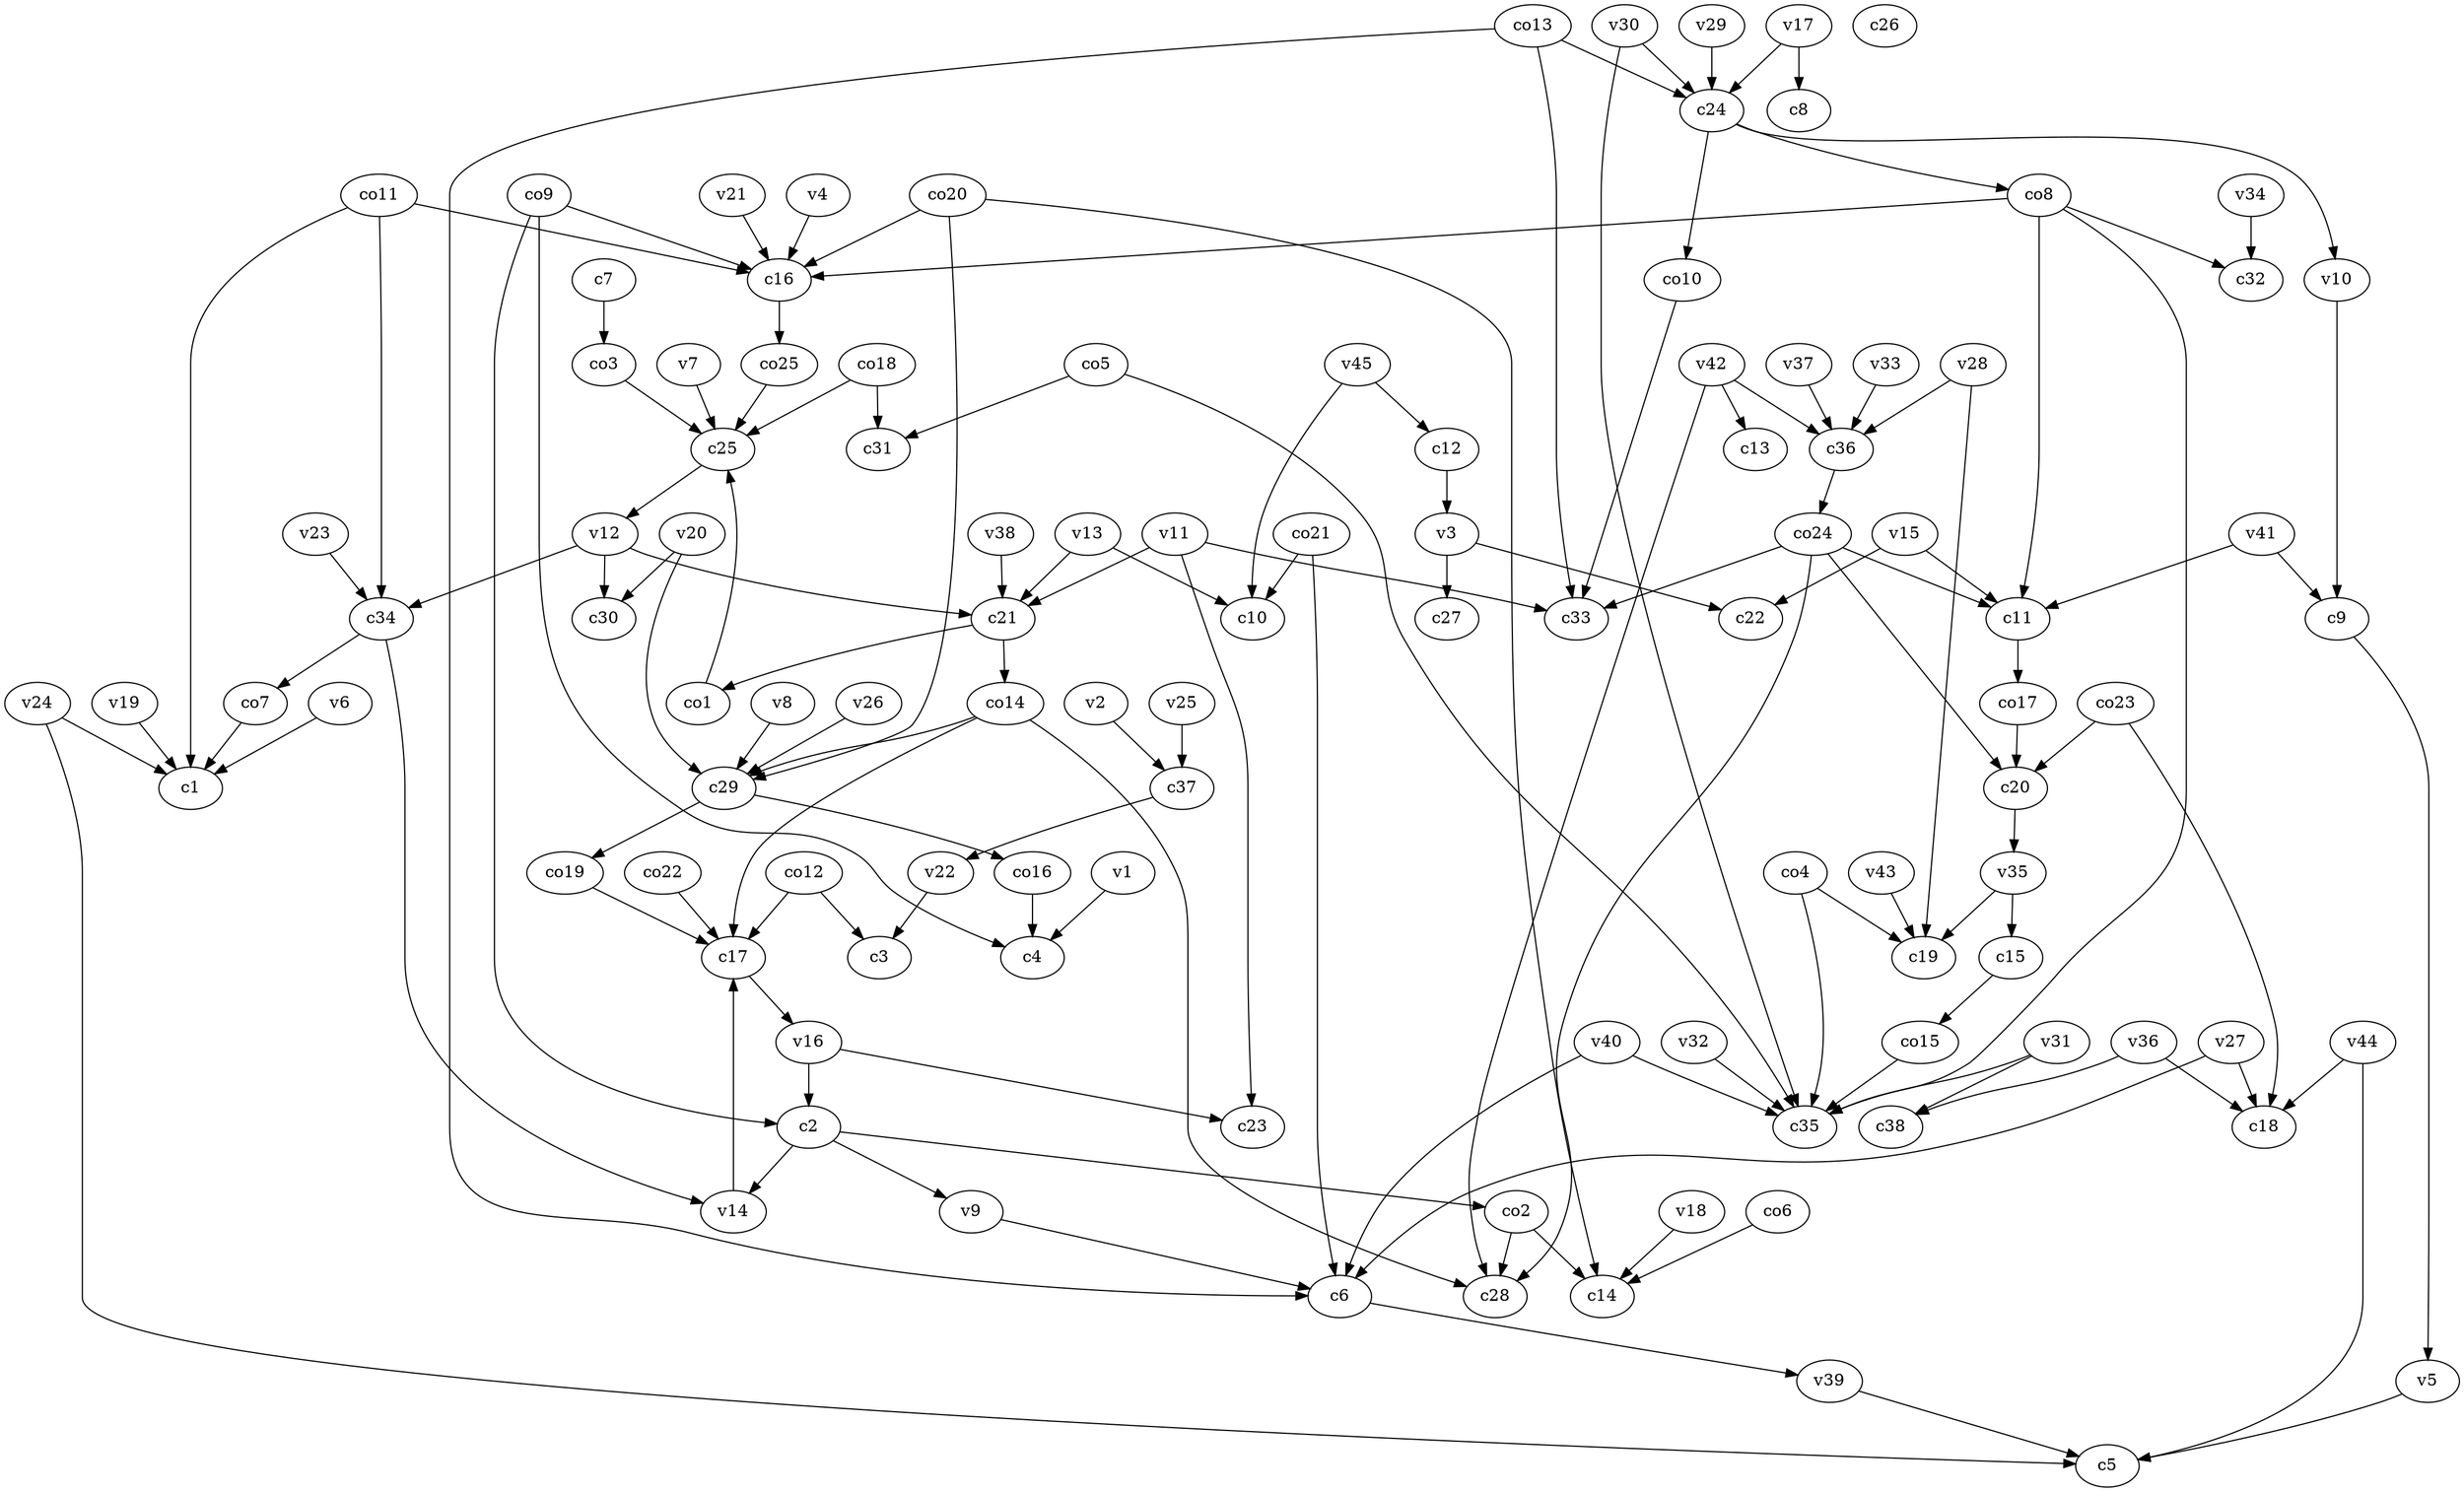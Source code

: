 strict digraph  {
c1;
c2;
c3;
c4;
c5;
c6;
c7;
c8;
c9;
c10;
c11;
c12;
c13;
c14;
c15;
c16;
c17;
c18;
c19;
c20;
c21;
c22;
c23;
c24;
c25;
c26;
c27;
c28;
c29;
c30;
c31;
c32;
c33;
c34;
c35;
c36;
c37;
c38;
v1;
v2;
v3;
v4;
v5;
v6;
v7;
v8;
v9;
v10;
v11;
v12;
v13;
v14;
v15;
v16;
v17;
v18;
v19;
v20;
v21;
v22;
v23;
v24;
v25;
v26;
v27;
v28;
v29;
v30;
v31;
v32;
v33;
v34;
v35;
v36;
v37;
v38;
v39;
v40;
v41;
v42;
v43;
v44;
v45;
co1;
co2;
co3;
co4;
co5;
co6;
co7;
co8;
co9;
co10;
co11;
co12;
co13;
co14;
co15;
co16;
co17;
co18;
co19;
co20;
co21;
co22;
co23;
co24;
co25;
c2 -> v14  [weight=1];
c2 -> v9  [weight=1];
c2 -> co2  [weight=1];
c6 -> v39  [weight=1];
c7 -> co3  [weight=1];
c9 -> v5  [weight=1];
c11 -> co17  [weight=1];
c12 -> v3  [weight=1];
c15 -> co15  [weight=1];
c16 -> co25  [weight=1];
c17 -> v16  [weight=1];
c20 -> v35  [weight=1];
c21 -> co1  [weight=1];
c21 -> co14  [weight=1];
c24 -> co8  [weight=1];
c24 -> v10  [weight=1];
c24 -> co10  [weight=1];
c25 -> v12  [weight=1];
c29 -> co19  [weight=1];
c29 -> co16  [weight=1];
c34 -> v14  [weight=1];
c34 -> co7  [weight=1];
c36 -> co24  [weight=1];
c37 -> v22  [weight=1];
v1 -> c4  [weight=1];
v2 -> c37  [weight=1];
v3 -> c22  [weight=1];
v3 -> c27  [weight=1];
v4 -> c16  [weight=1];
v5 -> c5  [weight=1];
v6 -> c1  [weight=1];
v7 -> c25  [weight=1];
v8 -> c29  [weight=1];
v9 -> c6  [weight=1];
v10 -> c9  [weight=1];
v11 -> c23  [weight=1];
v11 -> c21  [weight=1];
v11 -> c33  [weight=1];
v12 -> c34  [weight=1];
v12 -> c21  [weight=1];
v12 -> c30  [weight=1];
v13 -> c21  [weight=1];
v13 -> c10  [weight=1];
v14 -> c17  [weight=1];
v15 -> c22  [weight=1];
v15 -> c11  [weight=1];
v16 -> c2  [weight=1];
v16 -> c23  [weight=1];
v17 -> c24  [weight=1];
v17 -> c8  [weight=1];
v18 -> c14  [weight=1];
v19 -> c1  [weight=1];
v20 -> c29  [weight=1];
v20 -> c30  [weight=1];
v21 -> c16  [weight=1];
v22 -> c3  [weight=1];
v23 -> c34  [weight=1];
v24 -> c5  [weight=1];
v24 -> c1  [weight=1];
v25 -> c37  [weight=1];
v26 -> c29  [weight=1];
v27 -> c18  [weight=1];
v27 -> c6  [weight=1];
v28 -> c19  [weight=1];
v28 -> c36  [weight=1];
v29 -> c24  [weight=1];
v30 -> c35  [weight=1];
v30 -> c24  [weight=1];
v31 -> c38  [weight=1];
v31 -> c35  [weight=1];
v32 -> c35  [weight=1];
v33 -> c36  [weight=1];
v34 -> c32  [weight=1];
v35 -> c19  [weight=1];
v35 -> c15  [weight=1];
v36 -> c18  [weight=1];
v36 -> c38  [weight=1];
v37 -> c36  [weight=1];
v38 -> c21  [weight=1];
v39 -> c5  [weight=1];
v40 -> c6  [weight=1];
v40 -> c35  [weight=1];
v41 -> c9  [weight=1];
v41 -> c11  [weight=1];
v42 -> c13  [weight=1];
v42 -> c36  [weight=1];
v42 -> c28  [weight=1];
v43 -> c19  [weight=1];
v44 -> c18  [weight=1];
v44 -> c5  [weight=1];
v45 -> c12  [weight=1];
v45 -> c10  [weight=1];
co1 -> c25  [weight=1];
co2 -> c14  [weight=1];
co2 -> c28  [weight=1];
co3 -> c25  [weight=1];
co4 -> c19  [weight=1];
co4 -> c35  [weight=1];
co5 -> c31  [weight=1];
co5 -> c35  [weight=1];
co6 -> c14  [weight=1];
co7 -> c1  [weight=1];
co8 -> c16  [weight=1];
co8 -> c11  [weight=1];
co8 -> c35  [weight=1];
co8 -> c32  [weight=1];
co9 -> c16  [weight=1];
co9 -> c2  [weight=1];
co9 -> c4  [weight=1];
co10 -> c33  [weight=1];
co11 -> c34  [weight=1];
co11 -> c16  [weight=1];
co11 -> c1  [weight=1];
co12 -> c17  [weight=1];
co12 -> c3  [weight=1];
co13 -> c24  [weight=1];
co13 -> c6  [weight=1];
co13 -> c33  [weight=1];
co14 -> c29  [weight=1];
co14 -> c28  [weight=1];
co14 -> c17  [weight=1];
co15 -> c35  [weight=1];
co16 -> c4  [weight=1];
co17 -> c20  [weight=1];
co18 -> c31  [weight=1];
co18 -> c25  [weight=1];
co19 -> c17  [weight=1];
co20 -> c14  [weight=1];
co20 -> c16  [weight=1];
co20 -> c29  [weight=1];
co21 -> c10  [weight=1];
co21 -> c6  [weight=1];
co22 -> c17  [weight=1];
co23 -> c20  [weight=1];
co23 -> c18  [weight=1];
co24 -> c11  [weight=1];
co24 -> c28  [weight=1];
co24 -> c33  [weight=1];
co24 -> c20  [weight=1];
co25 -> c25  [weight=1];
}
